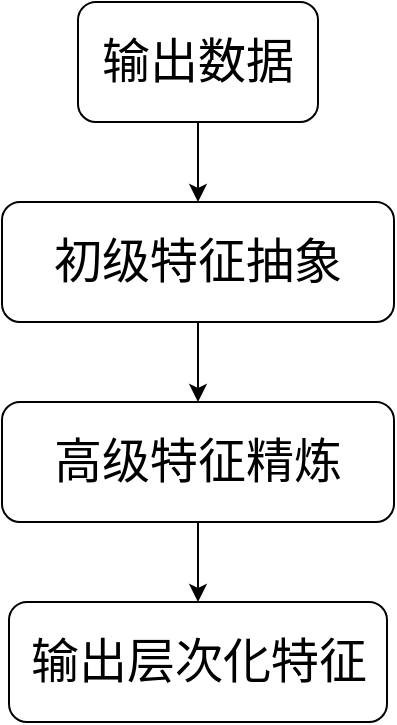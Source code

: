 <mxfile version="26.3.0">
  <diagram name="第 1 页" id="HhDRZkSUoWjvhtvlWH3m">
    <mxGraphModel dx="1426" dy="797" grid="1" gridSize="10" guides="1" tooltips="1" connect="1" arrows="1" fold="1" page="1" pageScale="1" pageWidth="827" pageHeight="1169" background="#ffffff" math="0" shadow="0">
      <root>
        <mxCell id="0" />
        <mxCell id="1" parent="0" />
        <mxCell id="m0BtBNpSwxO4hojVJM09-6" style="edgeStyle=orthogonalEdgeStyle;rounded=0;orthogonalLoop=1;jettySize=auto;html=1;exitX=0.5;exitY=1;exitDx=0;exitDy=0;entryX=0.5;entryY=0;entryDx=0;entryDy=0;" edge="1" parent="1" source="m0BtBNpSwxO4hojVJM09-1" target="m0BtBNpSwxO4hojVJM09-2">
          <mxGeometry relative="1" as="geometry" />
        </mxCell>
        <mxCell id="m0BtBNpSwxO4hojVJM09-1" value="&lt;font style=&quot;font-size: 24px;&quot;&gt;输出数据&lt;/font&gt;" style="rounded=1;whiteSpace=wrap;html=1;" vertex="1" parent="1">
          <mxGeometry x="354" y="140" width="120" height="60" as="geometry" />
        </mxCell>
        <mxCell id="m0BtBNpSwxO4hojVJM09-7" style="edgeStyle=orthogonalEdgeStyle;rounded=0;orthogonalLoop=1;jettySize=auto;html=1;exitX=0.5;exitY=1;exitDx=0;exitDy=0;entryX=0.5;entryY=0;entryDx=0;entryDy=0;" edge="1" parent="1" source="m0BtBNpSwxO4hojVJM09-2" target="m0BtBNpSwxO4hojVJM09-3">
          <mxGeometry relative="1" as="geometry" />
        </mxCell>
        <mxCell id="m0BtBNpSwxO4hojVJM09-2" value="&lt;font style=&quot;font-size: 24px;&quot;&gt;初级特征抽象&lt;/font&gt;" style="rounded=1;whiteSpace=wrap;html=1;" vertex="1" parent="1">
          <mxGeometry x="316" y="240" width="196" height="60" as="geometry" />
        </mxCell>
        <mxCell id="m0BtBNpSwxO4hojVJM09-8" style="edgeStyle=orthogonalEdgeStyle;rounded=0;orthogonalLoop=1;jettySize=auto;html=1;exitX=0.5;exitY=1;exitDx=0;exitDy=0;entryX=0.5;entryY=0;entryDx=0;entryDy=0;" edge="1" parent="1" source="m0BtBNpSwxO4hojVJM09-3" target="m0BtBNpSwxO4hojVJM09-4">
          <mxGeometry relative="1" as="geometry" />
        </mxCell>
        <mxCell id="m0BtBNpSwxO4hojVJM09-3" value="&lt;font style=&quot;font-size: 24px;&quot;&gt;高级特征精炼&lt;/font&gt;" style="rounded=1;whiteSpace=wrap;html=1;" vertex="1" parent="1">
          <mxGeometry x="316" y="340" width="196" height="60" as="geometry" />
        </mxCell>
        <mxCell id="m0BtBNpSwxO4hojVJM09-4" value="&lt;font style=&quot;font-size: 24px;&quot;&gt;输出层次化特征&lt;/font&gt;" style="rounded=1;whiteSpace=wrap;html=1;" vertex="1" parent="1">
          <mxGeometry x="319.5" y="440" width="189" height="60" as="geometry" />
        </mxCell>
      </root>
    </mxGraphModel>
  </diagram>
</mxfile>
